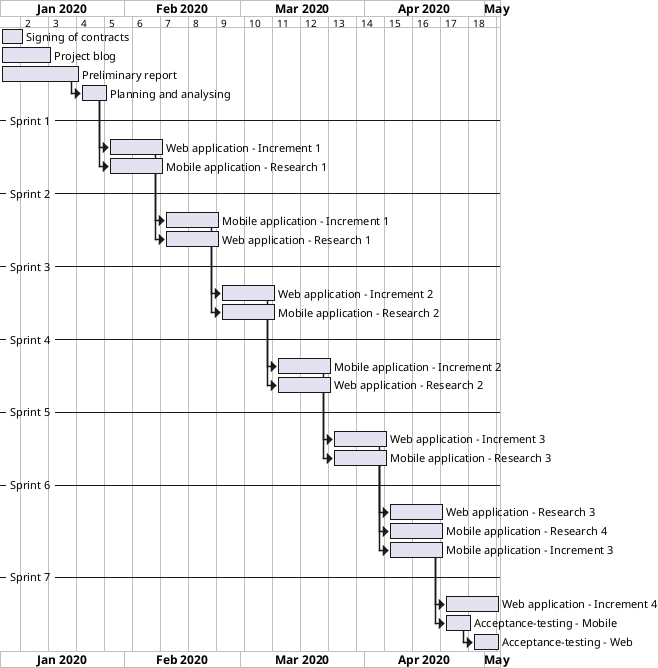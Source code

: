 @startgantt Gantt1
printscale weekly
Project starts the 1th of January 2020
[Signing of contracts] lasts 6 days
[Project blog] lasts 13 days
[Preliminary report] lasts 20 days
[Planning and analysing] lasts 7 days
[Preliminary report] -> [Planning and analysing]

-- Sprint 1 --
[Web application - Increment 1] lasts 14 days
[Mobile application - Research 1] lasts 14 days
[Planning and analysing] -> [Web application - Increment 1]
[Planning and analysing] -> [Mobile application - Research 1]

-- Sprint 2 --
[Mobile application - Increment 1] lasts 14 days
[Web application - Research 1] lasts 14 days
[Web application - Increment 1] -> [Mobile application - Increment 1]
[Mobile application - Research 1] -> [Web application - Research 1]

-- Sprint 3 --
[Web application - Increment 2] lasts 14 days
[Mobile application - Research 2] lasts 14 days
[Mobile application - Increment 1] -> [Web application - Increment 2]
[Web application - Research 1] -> [Mobile application - Research 2]

-- Sprint 4 --
[Mobile application - Increment 2] lasts 14 days
[Web application - Research 2] lasts 14 days
[Web application - Increment 2] -> [Mobile application - Increment 2]
[Mobile application - Research 2] -> [Web application - Research 2]

-- Sprint 5 --
[Web application - Increment 3] lasts 14 days
[Mobile application - Research 3] lasts 14 days
[Web application - Research 2] -> [Web application - Increment 3]
[Mobile application - Increment 2] -> [Mobile application - Research 3]

-- Sprint 6 --
[Web application - Research 3] lasts 14 days
[Mobile application - Research 4] lasts 14 days
[Mobile application - Increment 3] lasts 14 days

[Web application - Increment 3] -> [Web application - Research 3]
[Mobile application - Research 3] -> [Mobile application - Research 4]
[Mobile application - Research 3] -> [Mobile application - Increment 3]

-- Sprint 7 --
[Web application - Increment 4] lasts 14 days
[Acceptance-testing - Mobile] lasts 7 days
[Acceptance-testing - Web] lasts 7 days

[Mobile application - Increment 3] -> [Web application - Increment 4]
[Mobile application - Increment 3] -> [Acceptance-testing - Mobile]
[Acceptance-testing - Mobile] -> [Acceptance-testing - Web]

@endgantt